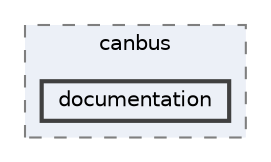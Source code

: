 digraph "apps/cluster/app_tests/unit/canbus/documentation"
{
 // LATEX_PDF_SIZE
  bgcolor="transparent";
  edge [fontname=Helvetica,fontsize=10,labelfontname=Helvetica,labelfontsize=10];
  node [fontname=Helvetica,fontsize=10,shape=box,height=0.2,width=0.4];
  compound=true
  subgraph clusterdir_d2736d9507cfd71962b54b3af5f704b3 {
    graph [ bgcolor="#ecf0f7", pencolor="grey50", label="canbus", fontname=Helvetica,fontsize=10 style="filled,dashed", URL="dir_d2736d9507cfd71962b54b3af5f704b3.html",tooltip=""]
  dir_e2522788139c77a6a64d47c117c02a3b [label="documentation", fillcolor="#ecf0f7", color="grey25", style="filled,bold", URL="dir_e2522788139c77a6a64d47c117c02a3b.html",tooltip=""];
  }
}
